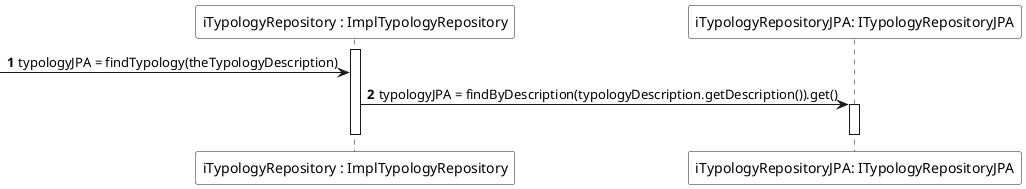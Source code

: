 @startuml
autonumber

participant "iTypologyRepository : ImplTypologyRepository" #FFFFFF
activate "iTypologyRepository : ImplTypologyRepository"
participant "iTypologyRepositoryJPA: ITypologyRepositoryJPA" #FFFFFF


-> "iTypologyRepository : ImplTypologyRepository" : typologyJPA = findTypology(theTypologyDescription)

"iTypologyRepository : ImplTypologyRepository" -> "iTypologyRepositoryJPA: ITypologyRepositoryJPA" ++ : typologyJPA = findByDescription(typologyDescription.getDescription()).get()
deactivate

deactivate "iTypologyRepository : ImplTypologyRepository"


@enduml